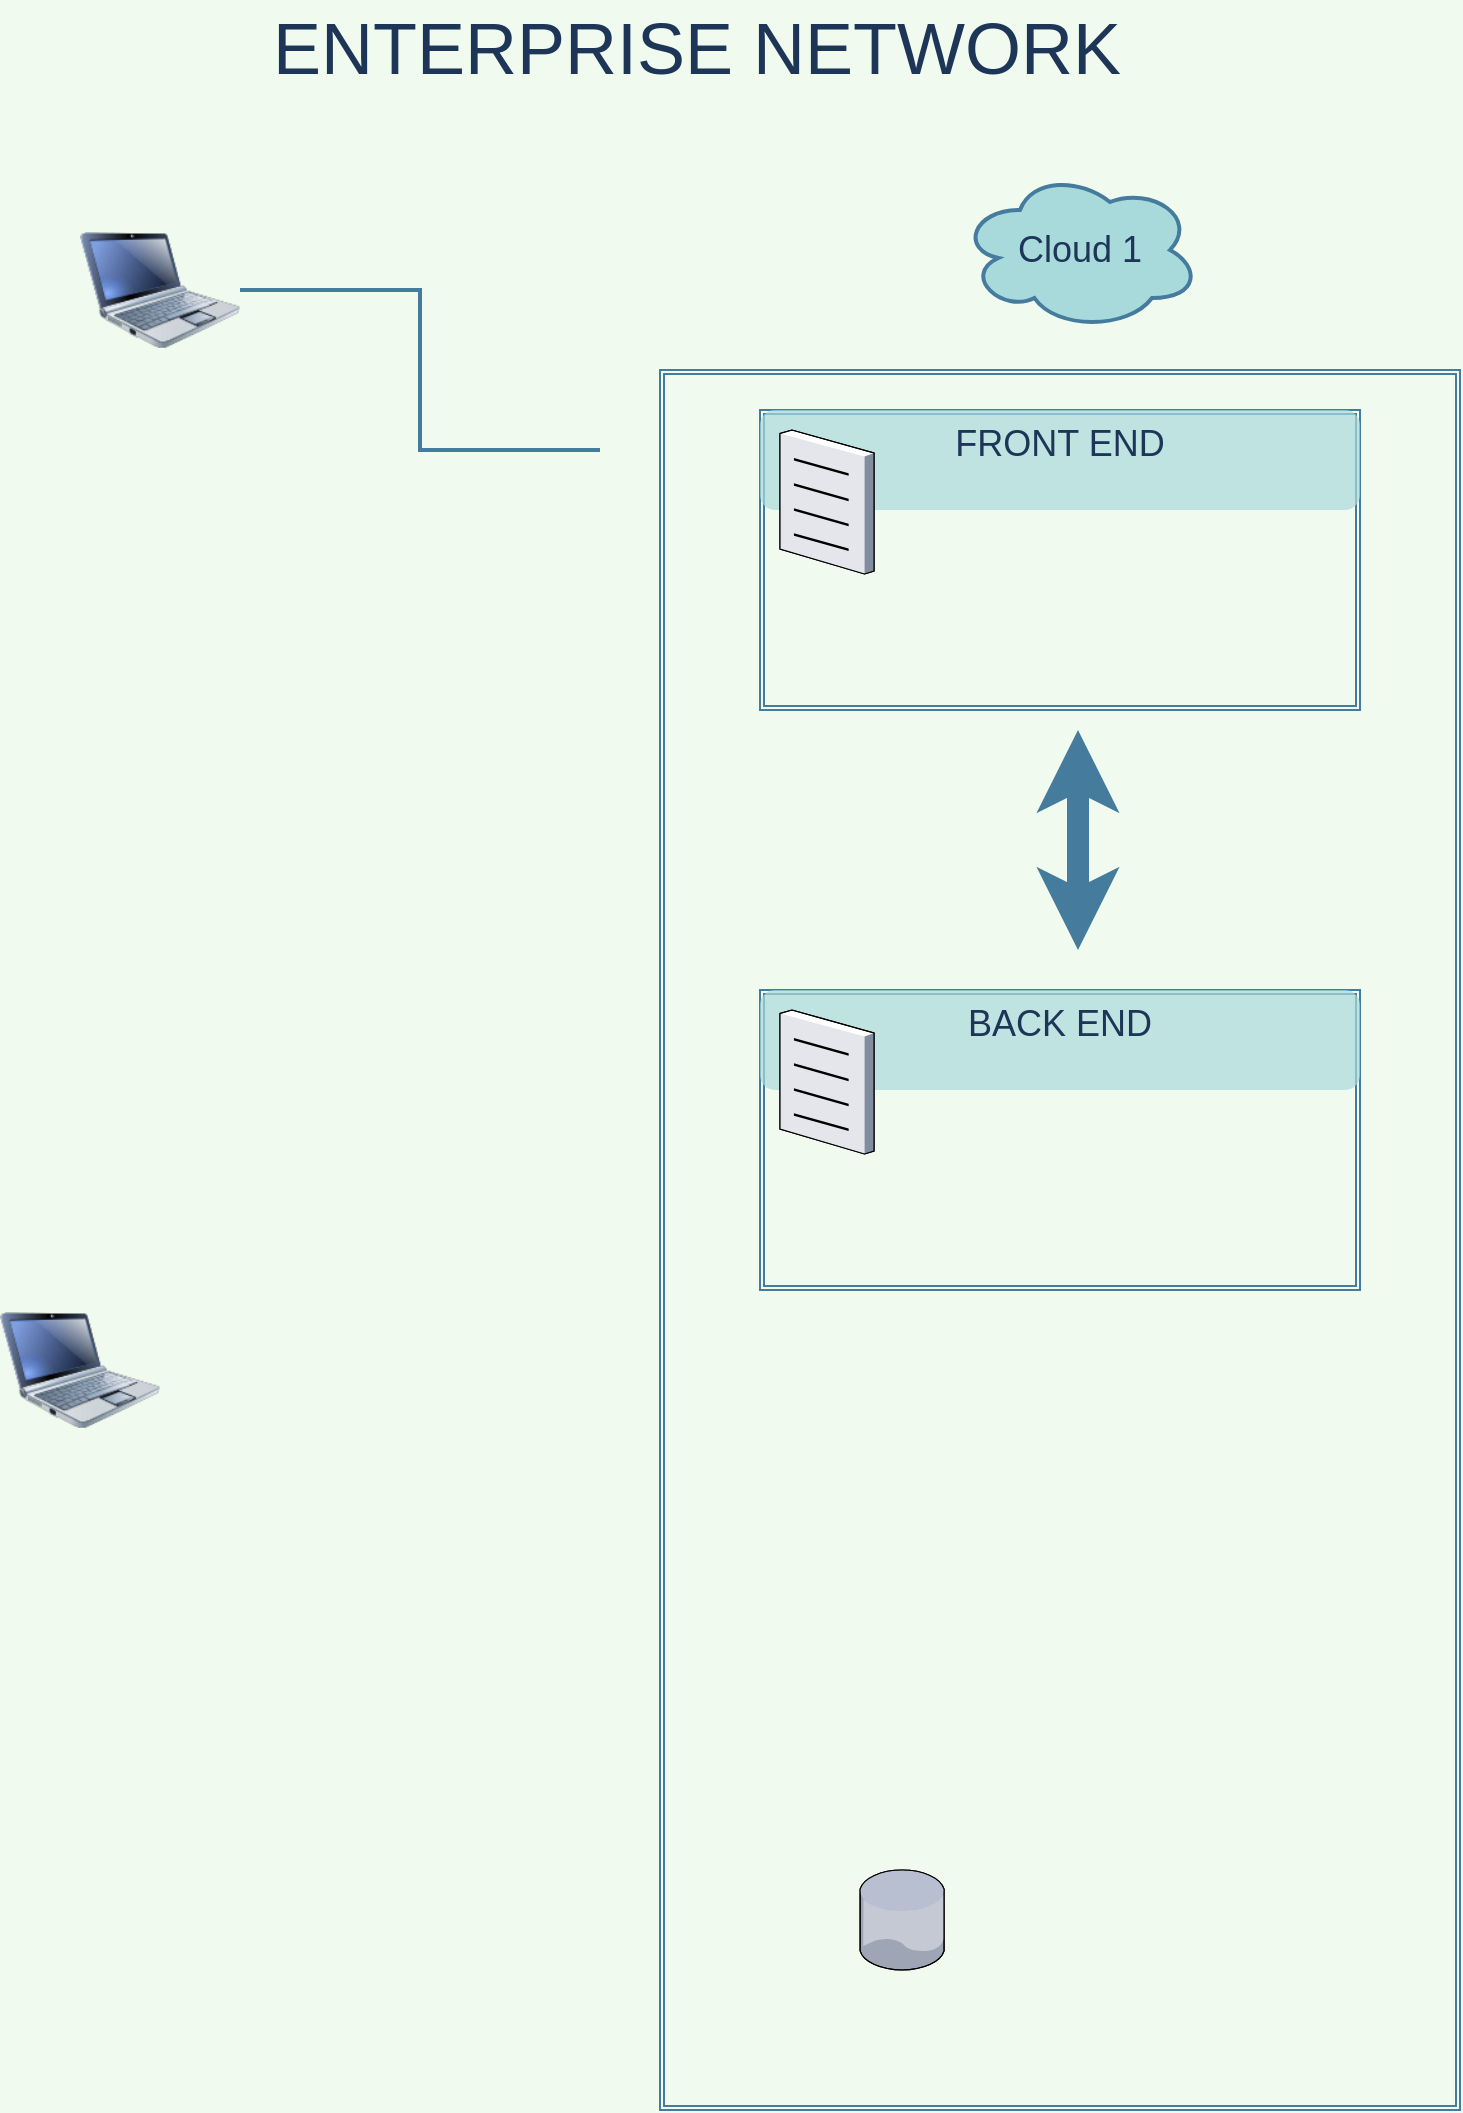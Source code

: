 <mxfile version="20.2.0" type="github">
  <diagram id="a45cf8ec-cd66-6f27-3ac3-be6e809c9e4a" name="Page-1">
    <mxGraphModel dx="1736" dy="786" grid="1" gridSize="10" guides="1" tooltips="1" connect="1" arrows="1" fold="1" page="1" pageScale="1" pageWidth="827" pageHeight="1169" background="#F1FAEE" math="0" shadow="0">
      <root>
        <mxCell id="0" />
        <mxCell id="1" parent="0" />
        <mxCell id="4HTWWz2ys-ZurxW4JA6u-174" value="" style="shape=ext;double=1;rounded=0;whiteSpace=wrap;html=1;fontColor=#1D3557;strokeColor=#457B9D;fillColor=none;" vertex="1" parent="1">
          <mxGeometry x="440" y="510" width="300" height="150" as="geometry" />
        </mxCell>
        <mxCell id="4HTWWz2ys-ZurxW4JA6u-173" value="" style="shape=ext;double=1;rounded=0;whiteSpace=wrap;html=1;fontColor=#1D3557;strokeColor=#457B9D;fillColor=none;" vertex="1" parent="1">
          <mxGeometry x="440" y="220" width="300" height="150" as="geometry" />
        </mxCell>
        <mxCell id="4HTWWz2ys-ZurxW4JA6u-172" value="" style="shape=ext;double=1;rounded=0;whiteSpace=wrap;html=1;fontColor=#1D3557;strokeColor=#457B9D;fillColor=none;" vertex="1" parent="1">
          <mxGeometry x="390" y="200" width="400" height="870" as="geometry" />
        </mxCell>
        <mxCell id="5" value="&lt;span style=&quot;line-height: 17.182px&quot;&gt;FRONT END&lt;/span&gt;" style="rounded=1;whiteSpace=wrap;html=1;shadow=0;strokeColor=none;fillColor=#A8DADC;fontSize=18;fontColor=#1D3557;verticalAlign=top;fontStyle=0;opacity=70;strokeWidth=3;" parent="1" vertex="1">
          <mxGeometry x="440" y="220" width="300" height="50" as="geometry" />
        </mxCell>
        <mxCell id="21" value="" style="edgeStyle=elbowEdgeStyle;strokeWidth=2;rounded=0;endArrow=none;startArrow=none;startSize=10;endSize=10;dashed=0;html=1;strokeColor=#457B9D;fontSize=18;fontColor=#1D3557;startFill=0;endFill=0;fontStyle=0;labelBackgroundColor=#F1FAEE;" parent="1" source="24" edge="1">
          <mxGeometry relative="1" as="geometry">
            <mxPoint x="540" y="170" as="sourcePoint" />
            <mxPoint x="360" y="240" as="targetPoint" />
          </mxGeometry>
        </mxCell>
        <mxCell id="24" value="" style="image;html=1;image=img/lib/clip_art/computers/Netbook_128x128.png;shadow=0;strokeColor=#457B9D;fillColor=#A8DADC;fontSize=18;fontColor=#1D3557;fontStyle=0;labelBackgroundColor=#F1FAEE;" parent="1" vertex="1">
          <mxGeometry x="100" y="120" width="80" height="80" as="geometry" />
        </mxCell>
        <mxCell id="32" value="" style="image;html=1;image=img/lib/clip_art/computers/Netbook_128x128.png;shadow=0;strokeColor=#457B9D;fillColor=#A8DADC;fontSize=18;fontColor=#1D3557;fontStyle=0;labelBackgroundColor=#F1FAEE;" parent="1" vertex="1">
          <mxGeometry x="60" y="660" width="80" height="80" as="geometry" />
        </mxCell>
        <mxCell id="49" value="Cloud 1" style="ellipse;shape=cloud;whiteSpace=wrap;html=1;shadow=0;strokeColor=#457B9D;fillColor=#A8DADC;fontSize=18;fontColor=#1D3557;fontStyle=0;gradientDirection=north;strokeWidth=2;" parent="1" vertex="1">
          <mxGeometry x="540" y="100" width="120" height="80" as="geometry" />
        </mxCell>
        <mxCell id="168" value="ENTERPRISE NETWORK" style="text;html=1;strokeColor=none;fillColor=none;align=center;verticalAlign=middle;whiteSpace=wrap;overflow=hidden;shadow=0;fontSize=36;fontColor=#1D3557;fontStyle=0" parent="1" vertex="1">
          <mxGeometry x="137" y="15" width="543" height="45" as="geometry" />
        </mxCell>
        <mxCell id="171" style="edgeStyle=orthogonalEdgeStyle;rounded=0;jumpStyle=none;html=1;exitX=0;exitY=0.5;entryX=0;entryY=0.5;shadow=0;labelBackgroundColor=none;startArrow=none;startFill=0;endArrow=classic;endFill=1;endSize=6;jettySize=auto;orthogonalLoop=1;strokeColor=#457B9D;strokeWidth=2;fillColor=#A8DADC;fontFamily=Helvetica;fontSize=14;fontColor=#1D3557;align=left;fontStyle=0" parent="1" source="168" target="168" edge="1">
          <mxGeometry relative="1" as="geometry" />
        </mxCell>
        <mxCell id="4HTWWz2ys-ZurxW4JA6u-175" value="&lt;span style=&quot;line-height: 17.182px&quot;&gt;BACK END&lt;/span&gt;" style="rounded=1;whiteSpace=wrap;html=1;shadow=0;strokeColor=none;fillColor=#A8DADC;fontSize=18;fontColor=#1D3557;verticalAlign=top;fontStyle=0;opacity=70;strokeWidth=3;" vertex="1" parent="1">
          <mxGeometry x="440" y="510" width="300" height="50" as="geometry" />
        </mxCell>
        <mxCell id="4HTWWz2ys-ZurxW4JA6u-176" value="" style="verticalLabelPosition=bottom;sketch=0;aspect=fixed;html=1;verticalAlign=top;strokeColor=none;align=center;outlineConnect=0;shape=mxgraph.citrix.database;fontColor=#1D3557;fillColor=none;" vertex="1" parent="1">
          <mxGeometry x="490" y="950" width="42.5" height="50" as="geometry" />
        </mxCell>
        <mxCell id="4HTWWz2ys-ZurxW4JA6u-177" value="" style="verticalLabelPosition=bottom;sketch=0;aspect=fixed;html=1;verticalAlign=top;strokeColor=none;align=center;outlineConnect=0;shape=mxgraph.citrix.document;fontColor=#1D3557;fillColor=none;" vertex="1" parent="1">
          <mxGeometry x="450" y="520" width="47" height="72" as="geometry" />
        </mxCell>
        <mxCell id="4HTWWz2ys-ZurxW4JA6u-178" value="" style="verticalLabelPosition=bottom;sketch=0;aspect=fixed;html=1;verticalAlign=top;strokeColor=none;align=center;outlineConnect=0;shape=mxgraph.citrix.document;fontColor=#1D3557;fillColor=none;" vertex="1" parent="1">
          <mxGeometry x="450" y="230" width="47" height="72" as="geometry" />
        </mxCell>
        <mxCell id="4HTWWz2ys-ZurxW4JA6u-179" value="" style="endArrow=classic;startArrow=classic;html=1;rounded=0;fontColor=#1D3557;strokeColor=#457B9D;fillColor=#A8DADC;strokeWidth=11;" edge="1" parent="1">
          <mxGeometry width="50" height="50" relative="1" as="geometry">
            <mxPoint x="599" y="490" as="sourcePoint" />
            <mxPoint x="599" y="380" as="targetPoint" />
          </mxGeometry>
        </mxCell>
      </root>
    </mxGraphModel>
  </diagram>
</mxfile>
